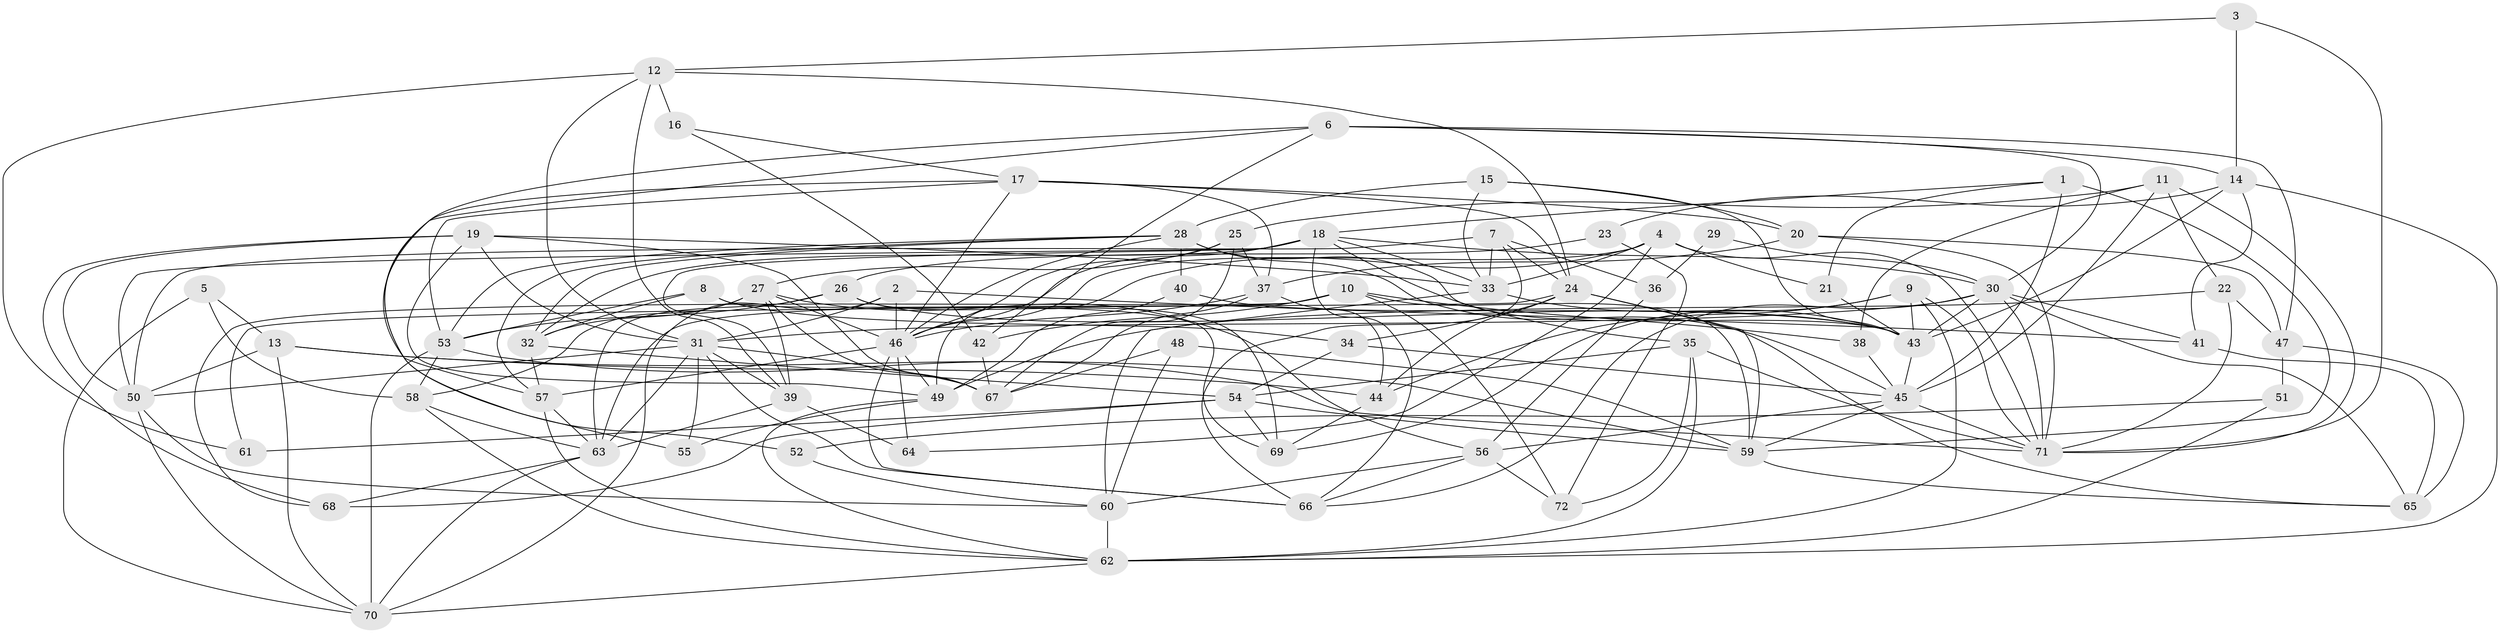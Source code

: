 // original degree distribution, {2: 0.14685314685314685, 3: 0.2727272727272727, 5: 0.16083916083916083, 6: 0.13286713286713286, 4: 0.24475524475524477, 7: 0.027972027972027972, 8: 0.013986013986013986}
// Generated by graph-tools (version 1.1) at 2025/01/03/09/25 03:01:59]
// undirected, 72 vertices, 200 edges
graph export_dot {
graph [start="1"]
  node [color=gray90,style=filled];
  1;
  2;
  3;
  4;
  5;
  6;
  7;
  8;
  9;
  10;
  11;
  12;
  13;
  14;
  15;
  16;
  17;
  18;
  19;
  20;
  21;
  22;
  23;
  24;
  25;
  26;
  27;
  28;
  29;
  30;
  31;
  32;
  33;
  34;
  35;
  36;
  37;
  38;
  39;
  40;
  41;
  42;
  43;
  44;
  45;
  46;
  47;
  48;
  49;
  50;
  51;
  52;
  53;
  54;
  55;
  56;
  57;
  58;
  59;
  60;
  61;
  62;
  63;
  64;
  65;
  66;
  67;
  68;
  69;
  70;
  71;
  72;
  1 -- 18 [weight=1.0];
  1 -- 21 [weight=1.0];
  1 -- 45 [weight=1.0];
  1 -- 59 [weight=2.0];
  2 -- 31 [weight=1.0];
  2 -- 41 [weight=1.0];
  2 -- 46 [weight=1.0];
  2 -- 70 [weight=1.0];
  3 -- 12 [weight=1.0];
  3 -- 14 [weight=1.0];
  3 -- 71 [weight=1.0];
  4 -- 21 [weight=1.0];
  4 -- 33 [weight=1.0];
  4 -- 46 [weight=1.0];
  4 -- 49 [weight=1.0];
  4 -- 64 [weight=1.0];
  4 -- 71 [weight=1.0];
  5 -- 13 [weight=1.0];
  5 -- 58 [weight=1.0];
  5 -- 70 [weight=1.0];
  6 -- 14 [weight=1.0];
  6 -- 30 [weight=1.0];
  6 -- 42 [weight=1.0];
  6 -- 47 [weight=1.0];
  6 -- 55 [weight=1.0];
  6 -- 57 [weight=1.0];
  7 -- 24 [weight=1.0];
  7 -- 33 [weight=1.0];
  7 -- 36 [weight=1.0];
  7 -- 50 [weight=1.0];
  7 -- 66 [weight=1.0];
  8 -- 32 [weight=1.0];
  8 -- 34 [weight=1.0];
  8 -- 53 [weight=1.0];
  8 -- 69 [weight=1.0];
  9 -- 43 [weight=1.0];
  9 -- 44 [weight=1.0];
  9 -- 62 [weight=1.0];
  9 -- 69 [weight=1.0];
  9 -- 71 [weight=1.0];
  10 -- 38 [weight=1.0];
  10 -- 42 [weight=1.0];
  10 -- 59 [weight=1.0];
  10 -- 63 [weight=1.0];
  10 -- 68 [weight=1.0];
  10 -- 72 [weight=2.0];
  11 -- 22 [weight=1.0];
  11 -- 25 [weight=1.0];
  11 -- 38 [weight=1.0];
  11 -- 45 [weight=1.0];
  11 -- 71 [weight=1.0];
  12 -- 16 [weight=1.0];
  12 -- 24 [weight=1.0];
  12 -- 31 [weight=1.0];
  12 -- 39 [weight=1.0];
  12 -- 61 [weight=1.0];
  13 -- 44 [weight=1.0];
  13 -- 50 [weight=1.0];
  13 -- 59 [weight=1.0];
  13 -- 70 [weight=1.0];
  14 -- 23 [weight=1.0];
  14 -- 41 [weight=1.0];
  14 -- 43 [weight=1.0];
  14 -- 62 [weight=1.0];
  15 -- 20 [weight=1.0];
  15 -- 28 [weight=1.0];
  15 -- 33 [weight=1.0];
  15 -- 43 [weight=1.0];
  16 -- 17 [weight=1.0];
  16 -- 42 [weight=1.0];
  17 -- 20 [weight=2.0];
  17 -- 24 [weight=1.0];
  17 -- 37 [weight=1.0];
  17 -- 46 [weight=1.0];
  17 -- 52 [weight=1.0];
  17 -- 53 [weight=1.0];
  18 -- 30 [weight=1.0];
  18 -- 32 [weight=1.0];
  18 -- 33 [weight=1.0];
  18 -- 35 [weight=1.0];
  18 -- 39 [weight=1.0];
  18 -- 46 [weight=1.0];
  18 -- 50 [weight=1.0];
  18 -- 66 [weight=1.0];
  19 -- 31 [weight=1.0];
  19 -- 33 [weight=1.0];
  19 -- 49 [weight=1.0];
  19 -- 50 [weight=1.0];
  19 -- 67 [weight=1.0];
  19 -- 68 [weight=1.0];
  20 -- 37 [weight=1.0];
  20 -- 47 [weight=1.0];
  20 -- 71 [weight=1.0];
  21 -- 43 [weight=1.0];
  22 -- 47 [weight=1.0];
  22 -- 49 [weight=1.0];
  22 -- 71 [weight=1.0];
  23 -- 26 [weight=1.0];
  23 -- 72 [weight=1.0];
  24 -- 34 [weight=1.0];
  24 -- 44 [weight=1.0];
  24 -- 59 [weight=1.0];
  24 -- 61 [weight=1.0];
  24 -- 65 [weight=1.0];
  25 -- 27 [weight=1.0];
  25 -- 37 [weight=1.0];
  25 -- 46 [weight=1.0];
  25 -- 67 [weight=1.0];
  26 -- 43 [weight=1.0];
  26 -- 53 [weight=1.0];
  26 -- 63 [weight=2.0];
  26 -- 69 [weight=1.0];
  27 -- 32 [weight=1.0];
  27 -- 39 [weight=1.0];
  27 -- 46 [weight=1.0];
  27 -- 56 [weight=1.0];
  27 -- 58 [weight=1.0];
  27 -- 67 [weight=1.0];
  28 -- 32 [weight=1.0];
  28 -- 40 [weight=1.0];
  28 -- 43 [weight=1.0];
  28 -- 45 [weight=1.0];
  28 -- 46 [weight=1.0];
  28 -- 53 [weight=1.0];
  28 -- 57 [weight=1.0];
  29 -- 30 [weight=2.0];
  29 -- 36 [weight=1.0];
  30 -- 31 [weight=1.0];
  30 -- 41 [weight=1.0];
  30 -- 43 [weight=1.0];
  30 -- 65 [weight=1.0];
  30 -- 66 [weight=1.0];
  30 -- 71 [weight=1.0];
  31 -- 39 [weight=2.0];
  31 -- 50 [weight=1.0];
  31 -- 55 [weight=2.0];
  31 -- 63 [weight=1.0];
  31 -- 66 [weight=1.0];
  31 -- 67 [weight=1.0];
  32 -- 54 [weight=1.0];
  32 -- 57 [weight=1.0];
  33 -- 43 [weight=1.0];
  33 -- 60 [weight=1.0];
  34 -- 45 [weight=1.0];
  34 -- 54 [weight=1.0];
  35 -- 54 [weight=1.0];
  35 -- 62 [weight=1.0];
  35 -- 71 [weight=1.0];
  35 -- 72 [weight=1.0];
  36 -- 56 [weight=1.0];
  37 -- 44 [weight=1.0];
  37 -- 46 [weight=1.0];
  37 -- 67 [weight=1.0];
  38 -- 45 [weight=1.0];
  39 -- 63 [weight=1.0];
  39 -- 64 [weight=1.0];
  40 -- 43 [weight=1.0];
  40 -- 49 [weight=1.0];
  41 -- 65 [weight=1.0];
  42 -- 67 [weight=2.0];
  43 -- 45 [weight=2.0];
  44 -- 69 [weight=1.0];
  45 -- 56 [weight=1.0];
  45 -- 59 [weight=1.0];
  45 -- 71 [weight=1.0];
  46 -- 49 [weight=1.0];
  46 -- 57 [weight=1.0];
  46 -- 64 [weight=1.0];
  46 -- 66 [weight=1.0];
  47 -- 51 [weight=1.0];
  47 -- 65 [weight=1.0];
  48 -- 59 [weight=1.0];
  48 -- 60 [weight=1.0];
  48 -- 67 [weight=1.0];
  49 -- 55 [weight=1.0];
  49 -- 62 [weight=1.0];
  50 -- 60 [weight=1.0];
  50 -- 70 [weight=1.0];
  51 -- 52 [weight=1.0];
  51 -- 62 [weight=1.0];
  52 -- 60 [weight=1.0];
  53 -- 58 [weight=1.0];
  53 -- 70 [weight=1.0];
  53 -- 71 [weight=1.0];
  54 -- 59 [weight=1.0];
  54 -- 61 [weight=1.0];
  54 -- 68 [weight=1.0];
  54 -- 69 [weight=1.0];
  56 -- 60 [weight=1.0];
  56 -- 66 [weight=1.0];
  56 -- 72 [weight=1.0];
  57 -- 62 [weight=1.0];
  57 -- 63 [weight=1.0];
  58 -- 62 [weight=1.0];
  58 -- 63 [weight=1.0];
  59 -- 65 [weight=1.0];
  60 -- 62 [weight=1.0];
  62 -- 70 [weight=1.0];
  63 -- 68 [weight=1.0];
  63 -- 70 [weight=1.0];
}
